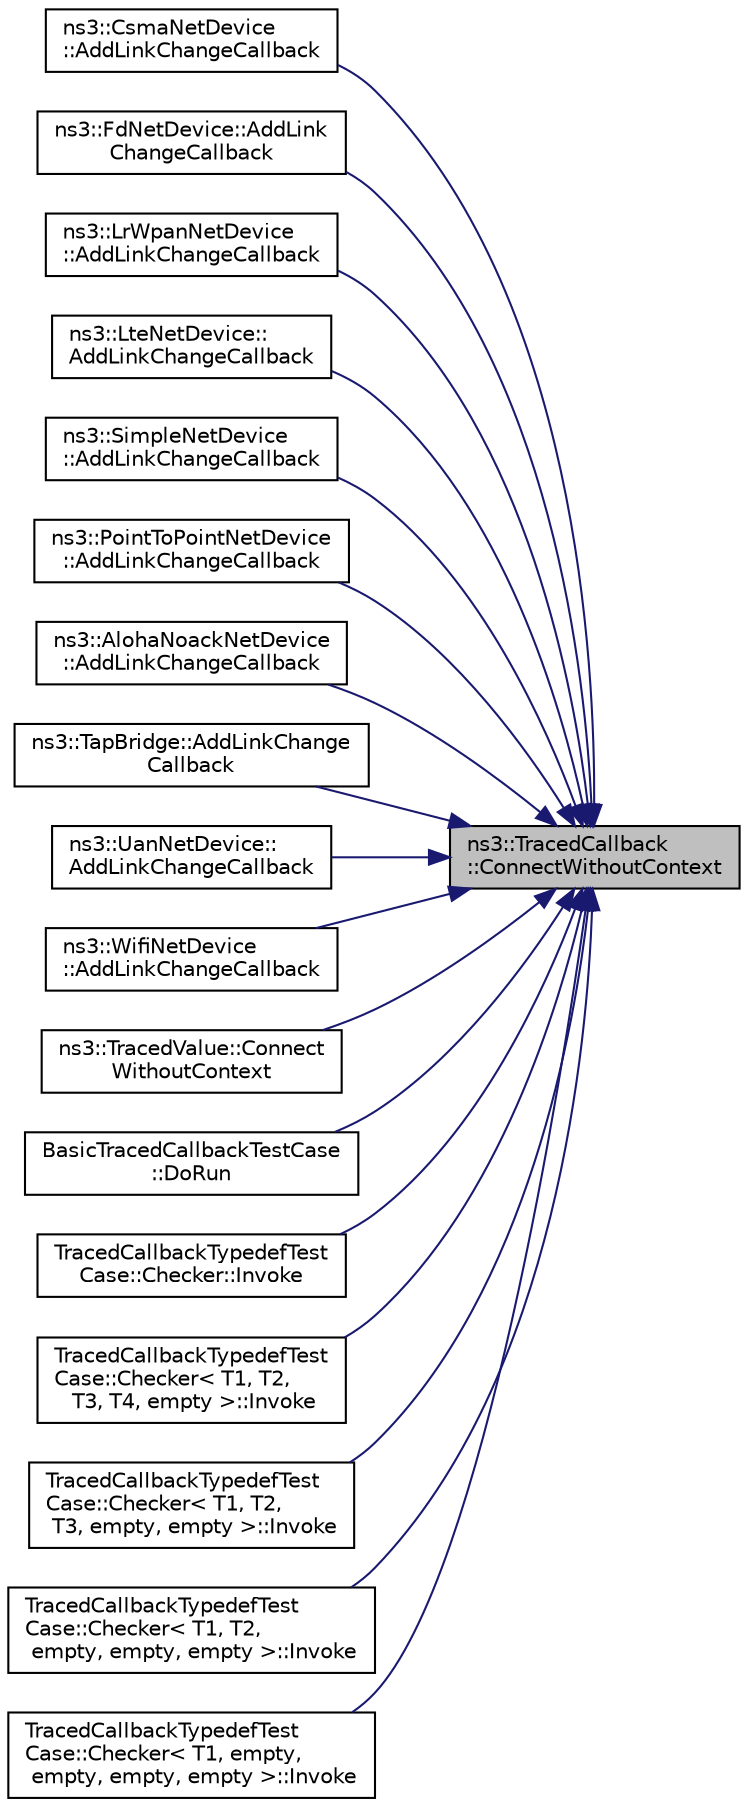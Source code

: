 digraph "ns3::TracedCallback::ConnectWithoutContext"
{
 // LATEX_PDF_SIZE
  edge [fontname="Helvetica",fontsize="10",labelfontname="Helvetica",labelfontsize="10"];
  node [fontname="Helvetica",fontsize="10",shape=record];
  rankdir="RL";
  Node1 [label="ns3::TracedCallback\l::ConnectWithoutContext",height=0.2,width=0.4,color="black", fillcolor="grey75", style="filled", fontcolor="black",tooltip="Append a Callback to the chain (without a context)."];
  Node1 -> Node2 [dir="back",color="midnightblue",fontsize="10",style="solid",fontname="Helvetica"];
  Node2 [label="ns3::CsmaNetDevice\l::AddLinkChangeCallback",height=0.2,width=0.4,color="black", fillcolor="white", style="filled",URL="$classns3_1_1_csma_net_device.html#a9d03e26036a3f29d584baa12bd7e14a5",tooltip=" "];
  Node1 -> Node3 [dir="back",color="midnightblue",fontsize="10",style="solid",fontname="Helvetica"];
  Node3 [label="ns3::FdNetDevice::AddLink\lChangeCallback",height=0.2,width=0.4,color="black", fillcolor="white", style="filled",URL="$classns3_1_1_fd_net_device.html#a997b2f4def41dafb904ccdb11b19b51d",tooltip=" "];
  Node1 -> Node4 [dir="back",color="midnightblue",fontsize="10",style="solid",fontname="Helvetica"];
  Node4 [label="ns3::LrWpanNetDevice\l::AddLinkChangeCallback",height=0.2,width=0.4,color="black", fillcolor="white", style="filled",URL="$classns3_1_1_lr_wpan_net_device.html#a04bb26b1133de236bc1b13d2f0812f48",tooltip=" "];
  Node1 -> Node5 [dir="back",color="midnightblue",fontsize="10",style="solid",fontname="Helvetica"];
  Node5 [label="ns3::LteNetDevice::\lAddLinkChangeCallback",height=0.2,width=0.4,color="black", fillcolor="white", style="filled",URL="$classns3_1_1_lte_net_device.html#ac140a0b056c409912da95a5a0960e4ec",tooltip=" "];
  Node1 -> Node6 [dir="back",color="midnightblue",fontsize="10",style="solid",fontname="Helvetica"];
  Node6 [label="ns3::SimpleNetDevice\l::AddLinkChangeCallback",height=0.2,width=0.4,color="black", fillcolor="white", style="filled",URL="$classns3_1_1_simple_net_device.html#a85b4dd806dece39ff9c3902ed3456b04",tooltip=" "];
  Node1 -> Node7 [dir="back",color="midnightblue",fontsize="10",style="solid",fontname="Helvetica"];
  Node7 [label="ns3::PointToPointNetDevice\l::AddLinkChangeCallback",height=0.2,width=0.4,color="black", fillcolor="white", style="filled",URL="$classns3_1_1_point_to_point_net_device.html#ac77cef9b09811c3587f94761d696d586",tooltip=" "];
  Node1 -> Node8 [dir="back",color="midnightblue",fontsize="10",style="solid",fontname="Helvetica"];
  Node8 [label="ns3::AlohaNoackNetDevice\l::AddLinkChangeCallback",height=0.2,width=0.4,color="black", fillcolor="white", style="filled",URL="$classns3_1_1_aloha_noack_net_device.html#afef86a68717e7cc35eba603e44155e95",tooltip=" "];
  Node1 -> Node9 [dir="back",color="midnightblue",fontsize="10",style="solid",fontname="Helvetica"];
  Node9 [label="ns3::TapBridge::AddLinkChange\lCallback",height=0.2,width=0.4,color="black", fillcolor="white", style="filled",URL="$classns3_1_1_tap_bridge.html#a3f2e72b395d83fff19e5f3a09298aef3",tooltip=" "];
  Node1 -> Node10 [dir="back",color="midnightblue",fontsize="10",style="solid",fontname="Helvetica"];
  Node10 [label="ns3::UanNetDevice::\lAddLinkChangeCallback",height=0.2,width=0.4,color="black", fillcolor="white", style="filled",URL="$classns3_1_1_uan_net_device.html#ac2a471c884f18f1c5779503371bdf3cc",tooltip=" "];
  Node1 -> Node11 [dir="back",color="midnightblue",fontsize="10",style="solid",fontname="Helvetica"];
  Node11 [label="ns3::WifiNetDevice\l::AddLinkChangeCallback",height=0.2,width=0.4,color="black", fillcolor="white", style="filled",URL="$classns3_1_1_wifi_net_device.html#ade74f6040652546bec8fdff91ae76025",tooltip=" "];
  Node1 -> Node12 [dir="back",color="midnightblue",fontsize="10",style="solid",fontname="Helvetica"];
  Node12 [label="ns3::TracedValue::Connect\lWithoutContext",height=0.2,width=0.4,color="black", fillcolor="white", style="filled",URL="$classns3_1_1_traced_value.html#ab3ce5e2759d5a27756c3424bf7494810",tooltip="Connect a Callback (without context.)"];
  Node1 -> Node13 [dir="back",color="midnightblue",fontsize="10",style="solid",fontname="Helvetica"];
  Node13 [label="BasicTracedCallbackTestCase\l::DoRun",height=0.2,width=0.4,color="black", fillcolor="white", style="filled",URL="$class_basic_traced_callback_test_case.html#ad4436cb611a61683726c3c2ea2a7aff0",tooltip="Implementation to actually run this TestCase."];
  Node1 -> Node14 [dir="back",color="midnightblue",fontsize="10",style="solid",fontname="Helvetica"];
  Node14 [label="TracedCallbackTypedefTest\lCase::Checker::Invoke",height=0.2,width=0.4,color="black", fillcolor="white", style="filled",URL="$class_traced_callback_typedef_test_case_1_1_checker.html#a564cf1ac68de1199f7b1731e8cbec053",tooltip=" "];
  Node1 -> Node15 [dir="back",color="midnightblue",fontsize="10",style="solid",fontname="Helvetica"];
  Node15 [label="TracedCallbackTypedefTest\lCase::Checker\< T1, T2,\l T3, T4, empty \>::Invoke",height=0.2,width=0.4,color="black", fillcolor="white", style="filled",URL="$class_traced_callback_typedef_test_case_1_1_checker_3_01_t1_00_01_t2_00_01_t3_00_01_t4_00_01empty_01_4.html#abaa74f06711d6a83eaa98bca033e776e",tooltip=" "];
  Node1 -> Node16 [dir="back",color="midnightblue",fontsize="10",style="solid",fontname="Helvetica"];
  Node16 [label="TracedCallbackTypedefTest\lCase::Checker\< T1, T2,\l T3, empty, empty \>::Invoke",height=0.2,width=0.4,color="black", fillcolor="white", style="filled",URL="$class_traced_callback_typedef_test_case_1_1_checker_3_01_t1_00_01_t2_00_01_t3_00_01empty_00_01empty_01_4.html#a3e6a2c19aa4ec03b8411314e8474b0c3",tooltip=" "];
  Node1 -> Node17 [dir="back",color="midnightblue",fontsize="10",style="solid",fontname="Helvetica"];
  Node17 [label="TracedCallbackTypedefTest\lCase::Checker\< T1, T2,\l empty, empty, empty \>::Invoke",height=0.2,width=0.4,color="black", fillcolor="white", style="filled",URL="$class_traced_callback_typedef_test_case_1_1_checker_3_01_t1_00_01_t2_00_01empty_00_01empty_00_01empty_01_4.html#a3411001619fa0e25c51fa95cc6bbe378",tooltip=" "];
  Node1 -> Node18 [dir="back",color="midnightblue",fontsize="10",style="solid",fontname="Helvetica"];
  Node18 [label="TracedCallbackTypedefTest\lCase::Checker\< T1, empty,\l empty, empty, empty \>::Invoke",height=0.2,width=0.4,color="black", fillcolor="white", style="filled",URL="$class_traced_callback_typedef_test_case_1_1_checker_3_01_t1_00_01empty_00_01empty_00_01empty_00_01empty_01_4.html#aceeb5228d70d0f5110a05c19424bb2e6",tooltip=" "];
}
